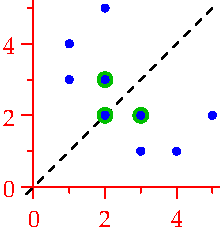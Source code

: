 settings.tex="pdflatex";

texpreamble("\usepackage{amsmath}
\usepackage{amsthm,amssymb}
\usepackage{mathpazo}
\usepackage[svgnames]{xcolor}
");
import graph;

size(110,0);

xaxis(0,5.2,red,RightTicks(new real[]{0,2,4},new real[]{1,3,5}));
yaxis(0,5.2,red,LeftTicks(new real[]{0,2,4},new real[]{1,3,5}));

draw((-0.2,-0.2)--(5,5),dashed);

dotfactor=8;

fill(shift((3,2))*scale(0.22)*unitcircle,heavygreen);
fill(shift((2,2))*scale(0.22)*unitcircle,heavygreen);
fill(shift((2,3))*scale(0.22)*unitcircle,heavygreen);

dot((3,2),blue);
dot((4,1),blue);
dot((1,4),blue);
dot((5,2),blue);
dot((2,5),blue);
dot((2,2),blue);
dot((1,3),blue);
dot((3,1),blue);
dot((2,3),blue);
